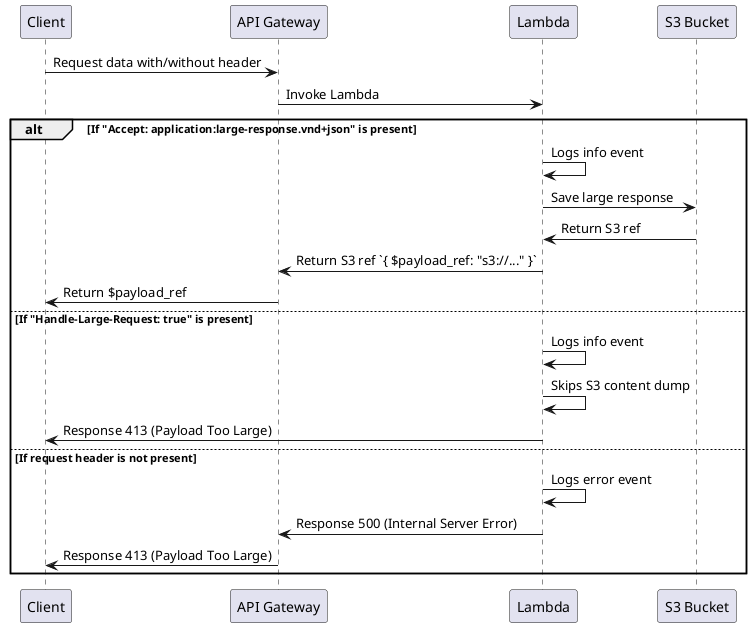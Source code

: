 @startuml "Architecture - Sequence Diagram"

participant Client
participant "API Gateway"
participant Lambda
participant "S3 Bucket"

Client -> "API Gateway": Request data with/without header
"API Gateway" -> Lambda: Invoke Lambda

alt If "Accept: application:large-response.vnd+json" is present
    Lambda -> Lambda: Logs info event
    Lambda -> "S3 Bucket": Save large response
    "S3 Bucket" -> Lambda: Return S3 ref
    Lambda -> "API Gateway": Return S3 ref `{ $payload_ref: "s3://..." }`
    "API Gateway" -> Client: Return $payload_ref
else If "Handle-Large-Request: true" is present
    Lambda -> Lambda: Logs info event
    Lambda -> Lambda: Skips S3 content dump
    Lambda -> Client: Response 413 (Payload Too Large)
else If request header is not present
    Lambda -> Lambda: Logs error event
    Lambda -> "API Gateway": Response 500 (Internal Server Error)
    "API Gateway" -> Client: Response 413 (Payload Too Large)
end

@enduml
